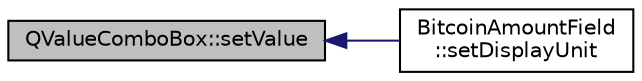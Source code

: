 digraph "QValueComboBox::setValue"
{
  edge [fontname="Helvetica",fontsize="10",labelfontname="Helvetica",labelfontsize="10"];
  node [fontname="Helvetica",fontsize="10",shape=record];
  rankdir="LR";
  Node10 [label="QValueComboBox::setValue",height=0.2,width=0.4,color="black", fillcolor="grey75", style="filled", fontcolor="black"];
  Node10 -> Node11 [dir="back",color="midnightblue",fontsize="10",style="solid",fontname="Helvetica"];
  Node11 [label="BitcoinAmountField\l::setDisplayUnit",height=0.2,width=0.4,color="black", fillcolor="white", style="filled",URL="$class_bitcoin_amount_field.html#a623534b2ad508278c5fa8f4c7f363804",tooltip="Change unit used to display amount. "];
}
